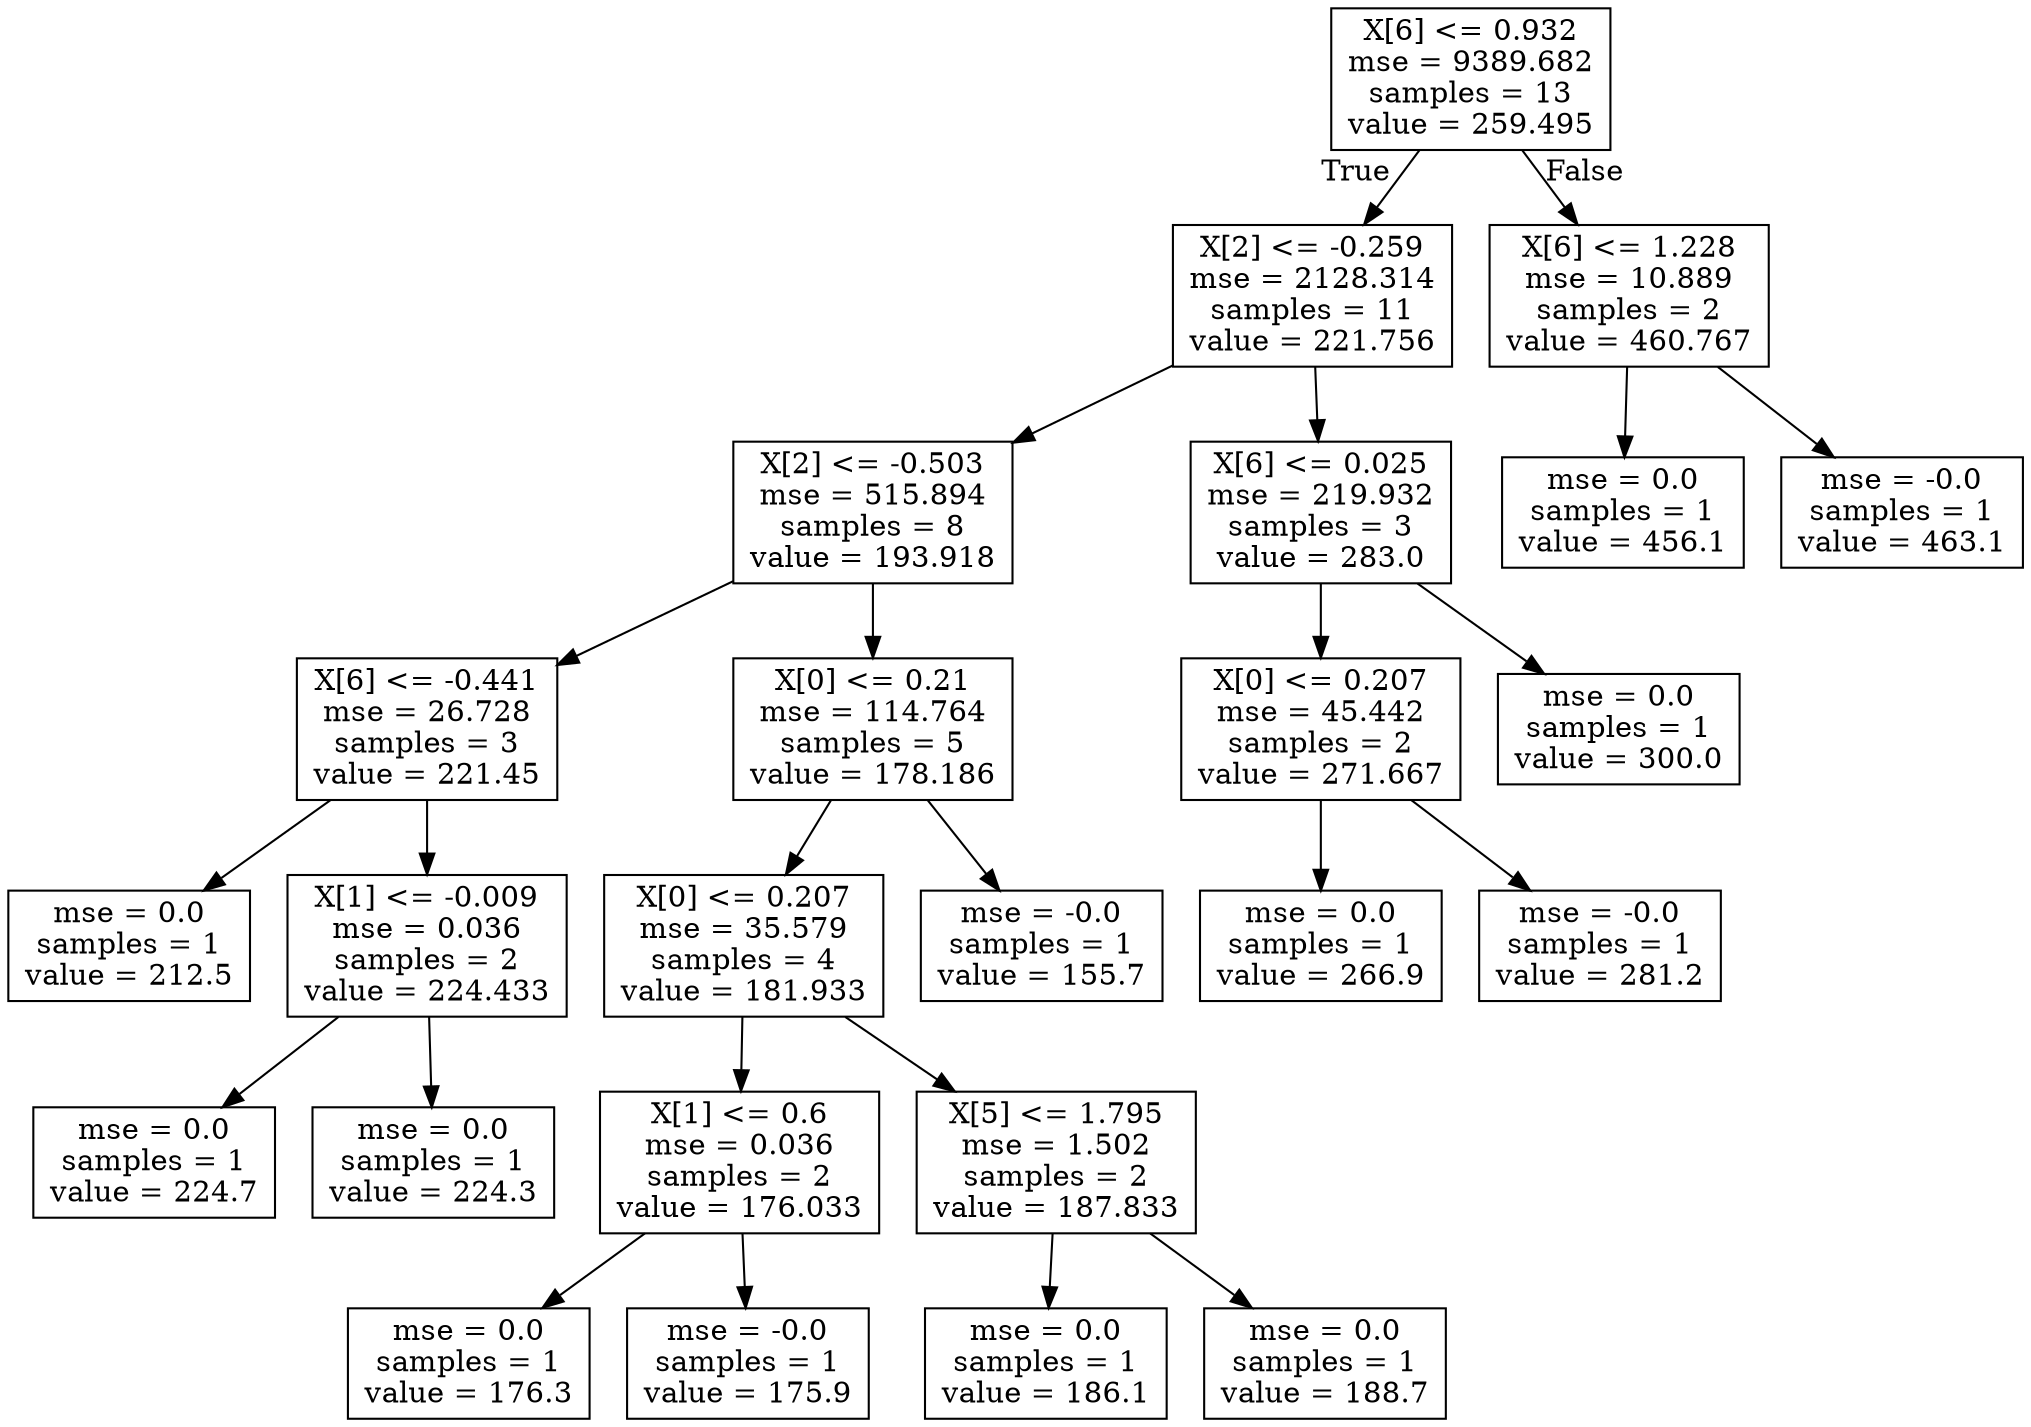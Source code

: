 digraph Tree {
node [shape=box] ;
0 [label="X[6] <= 0.932\nmse = 9389.682\nsamples = 13\nvalue = 259.495"] ;
1 [label="X[2] <= -0.259\nmse = 2128.314\nsamples = 11\nvalue = 221.756"] ;
0 -> 1 [labeldistance=2.5, labelangle=45, headlabel="True"] ;
2 [label="X[2] <= -0.503\nmse = 515.894\nsamples = 8\nvalue = 193.918"] ;
1 -> 2 ;
3 [label="X[6] <= -0.441\nmse = 26.728\nsamples = 3\nvalue = 221.45"] ;
2 -> 3 ;
4 [label="mse = 0.0\nsamples = 1\nvalue = 212.5"] ;
3 -> 4 ;
5 [label="X[1] <= -0.009\nmse = 0.036\nsamples = 2\nvalue = 224.433"] ;
3 -> 5 ;
6 [label="mse = 0.0\nsamples = 1\nvalue = 224.7"] ;
5 -> 6 ;
7 [label="mse = 0.0\nsamples = 1\nvalue = 224.3"] ;
5 -> 7 ;
8 [label="X[0] <= 0.21\nmse = 114.764\nsamples = 5\nvalue = 178.186"] ;
2 -> 8 ;
9 [label="X[0] <= 0.207\nmse = 35.579\nsamples = 4\nvalue = 181.933"] ;
8 -> 9 ;
10 [label="X[1] <= 0.6\nmse = 0.036\nsamples = 2\nvalue = 176.033"] ;
9 -> 10 ;
11 [label="mse = 0.0\nsamples = 1\nvalue = 176.3"] ;
10 -> 11 ;
12 [label="mse = -0.0\nsamples = 1\nvalue = 175.9"] ;
10 -> 12 ;
13 [label="X[5] <= 1.795\nmse = 1.502\nsamples = 2\nvalue = 187.833"] ;
9 -> 13 ;
14 [label="mse = 0.0\nsamples = 1\nvalue = 186.1"] ;
13 -> 14 ;
15 [label="mse = 0.0\nsamples = 1\nvalue = 188.7"] ;
13 -> 15 ;
16 [label="mse = -0.0\nsamples = 1\nvalue = 155.7"] ;
8 -> 16 ;
17 [label="X[6] <= 0.025\nmse = 219.932\nsamples = 3\nvalue = 283.0"] ;
1 -> 17 ;
18 [label="X[0] <= 0.207\nmse = 45.442\nsamples = 2\nvalue = 271.667"] ;
17 -> 18 ;
19 [label="mse = 0.0\nsamples = 1\nvalue = 266.9"] ;
18 -> 19 ;
20 [label="mse = -0.0\nsamples = 1\nvalue = 281.2"] ;
18 -> 20 ;
21 [label="mse = 0.0\nsamples = 1\nvalue = 300.0"] ;
17 -> 21 ;
22 [label="X[6] <= 1.228\nmse = 10.889\nsamples = 2\nvalue = 460.767"] ;
0 -> 22 [labeldistance=2.5, labelangle=-45, headlabel="False"] ;
23 [label="mse = 0.0\nsamples = 1\nvalue = 456.1"] ;
22 -> 23 ;
24 [label="mse = -0.0\nsamples = 1\nvalue = 463.1"] ;
22 -> 24 ;
}